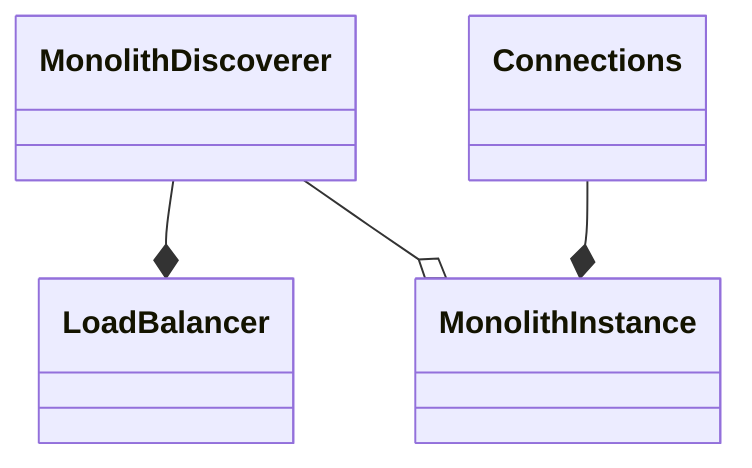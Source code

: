 classDiagram
    MonolithDiscoverer --* LoadBalancer
    MonolithDiscoverer --o MonolithInstance
    Connections --* MonolithInstance